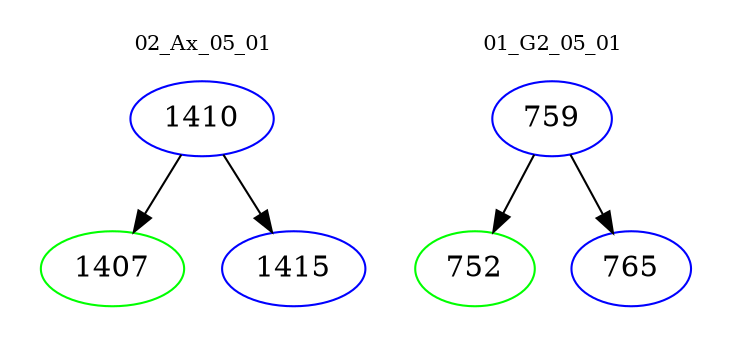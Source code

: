 digraph{
subgraph cluster_0 {
color = white
label = "02_Ax_05_01";
fontsize=10;
T0_1410 [label="1410", color="blue"]
T0_1410 -> T0_1407 [color="black"]
T0_1407 [label="1407", color="green"]
T0_1410 -> T0_1415 [color="black"]
T0_1415 [label="1415", color="blue"]
}
subgraph cluster_1 {
color = white
label = "01_G2_05_01";
fontsize=10;
T1_759 [label="759", color="blue"]
T1_759 -> T1_752 [color="black"]
T1_752 [label="752", color="green"]
T1_759 -> T1_765 [color="black"]
T1_765 [label="765", color="blue"]
}
}
